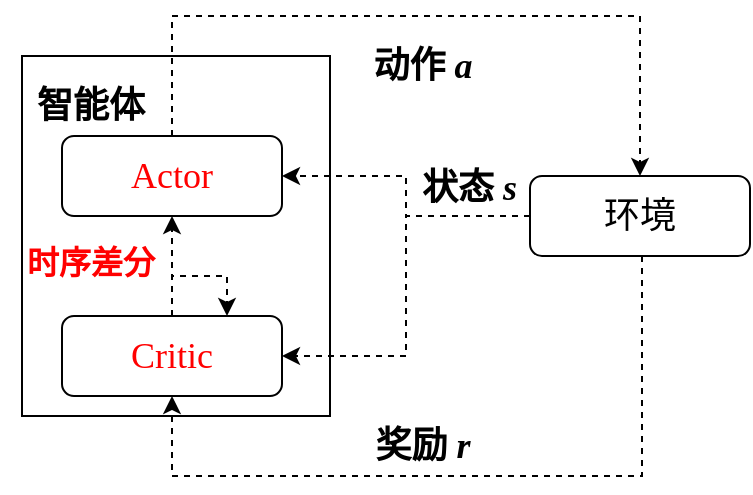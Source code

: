 <mxfile version="24.0.0" type="github">
  <diagram name="第 1 页" id="2hNXYMOve2jkkxkO5x1B">
    <mxGraphModel dx="783" dy="581" grid="1" gridSize="10" guides="1" tooltips="1" connect="1" arrows="1" fold="1" page="1" pageScale="1" pageWidth="827" pageHeight="1169" math="0" shadow="0">
      <root>
        <mxCell id="0" />
        <mxCell id="1" parent="0" />
        <mxCell id="oILqm15qEjQqPTjU3fv9-5" value="" style="rounded=0;whiteSpace=wrap;html=1;" vertex="1" parent="1">
          <mxGeometry x="160" y="110" width="154" height="180" as="geometry" />
        </mxCell>
        <mxCell id="oILqm15qEjQqPTjU3fv9-17" style="edgeStyle=orthogonalEdgeStyle;rounded=0;orthogonalLoop=1;jettySize=auto;html=1;dashed=1;" edge="1" parent="1" source="oILqm15qEjQqPTjU3fv9-1" target="oILqm15qEjQqPTjU3fv9-2">
          <mxGeometry relative="1" as="geometry" />
        </mxCell>
        <mxCell id="oILqm15qEjQqPTjU3fv9-18" style="edgeStyle=orthogonalEdgeStyle;rounded=0;orthogonalLoop=1;jettySize=auto;html=1;entryX=1;entryY=0.5;entryDx=0;entryDy=0;dashed=1;" edge="1" parent="1" source="oILqm15qEjQqPTjU3fv9-1" target="oILqm15qEjQqPTjU3fv9-4">
          <mxGeometry relative="1" as="geometry" />
        </mxCell>
        <mxCell id="oILqm15qEjQqPTjU3fv9-22" style="edgeStyle=orthogonalEdgeStyle;rounded=0;orthogonalLoop=1;jettySize=auto;html=1;entryX=0.5;entryY=1;entryDx=0;entryDy=0;dashed=1;" edge="1" parent="1" source="oILqm15qEjQqPTjU3fv9-1" target="oILqm15qEjQqPTjU3fv9-4">
          <mxGeometry relative="1" as="geometry">
            <Array as="points">
              <mxPoint x="470" y="320" />
              <mxPoint x="235" y="320" />
            </Array>
          </mxGeometry>
        </mxCell>
        <mxCell id="oILqm15qEjQqPTjU3fv9-1" value="&lt;font size=&quot;4&quot; face=&quot;Times New Roman&quot;&gt;环境&lt;/font&gt;" style="rounded=1;whiteSpace=wrap;html=1;" vertex="1" parent="1">
          <mxGeometry x="414" y="170" width="110" height="40" as="geometry" />
        </mxCell>
        <mxCell id="oILqm15qEjQqPTjU3fv9-20" style="edgeStyle=orthogonalEdgeStyle;rounded=0;orthogonalLoop=1;jettySize=auto;html=1;entryX=0.5;entryY=0;entryDx=0;entryDy=0;dashed=1;" edge="1" parent="1" source="oILqm15qEjQqPTjU3fv9-2" target="oILqm15qEjQqPTjU3fv9-1">
          <mxGeometry relative="1" as="geometry">
            <Array as="points">
              <mxPoint x="235" y="90" />
              <mxPoint x="469" y="90" />
            </Array>
          </mxGeometry>
        </mxCell>
        <mxCell id="oILqm15qEjQqPTjU3fv9-2" value="&lt;font color=&quot;#ff0000&quot; size=&quot;4&quot; face=&quot;Times New Roman&quot;&gt;Actor&lt;/font&gt;" style="rounded=1;whiteSpace=wrap;html=1;" vertex="1" parent="1">
          <mxGeometry x="180" y="150" width="110" height="40" as="geometry" />
        </mxCell>
        <mxCell id="oILqm15qEjQqPTjU3fv9-12" style="edgeStyle=orthogonalEdgeStyle;rounded=0;orthogonalLoop=1;jettySize=auto;html=1;entryX=0.5;entryY=1;entryDx=0;entryDy=0;dashed=1;" edge="1" parent="1" source="oILqm15qEjQqPTjU3fv9-4" target="oILqm15qEjQqPTjU3fv9-2">
          <mxGeometry relative="1" as="geometry" />
        </mxCell>
        <mxCell id="oILqm15qEjQqPTjU3fv9-4" value="&lt;font color=&quot;#ff0000&quot; size=&quot;4&quot; face=&quot;Times New Roman&quot;&gt;Critic&lt;/font&gt;" style="rounded=1;whiteSpace=wrap;html=1;" vertex="1" parent="1">
          <mxGeometry x="180" y="240" width="110" height="40" as="geometry" />
        </mxCell>
        <mxCell id="oILqm15qEjQqPTjU3fv9-11" value="&lt;font style=&quot;font-size: 18px;&quot; face=&quot;Times New Roman&quot;&gt;&lt;b&gt;智能体&lt;/b&gt;&lt;/font&gt;" style="text;html=1;align=center;verticalAlign=middle;resizable=0;points=[];autosize=1;strokeColor=none;fillColor=none;" vertex="1" parent="1">
          <mxGeometry x="154" y="120" width="80" height="30" as="geometry" />
        </mxCell>
        <mxCell id="oILqm15qEjQqPTjU3fv9-15" value="&lt;font size=&quot;1&quot; color=&quot;#ff0000&quot; face=&quot;Times New Roman&quot;&gt;&lt;b style=&quot;font-size: 16px;&quot;&gt;时序差分&lt;/b&gt;&lt;/font&gt;" style="text;html=1;align=center;verticalAlign=middle;resizable=0;points=[];autosize=1;strokeColor=none;fillColor=none;" vertex="1" parent="1">
          <mxGeometry x="149" y="198" width="90" height="30" as="geometry" />
        </mxCell>
        <mxCell id="oILqm15qEjQqPTjU3fv9-16" style="edgeStyle=orthogonalEdgeStyle;rounded=0;orthogonalLoop=1;jettySize=auto;html=1;exitX=0.5;exitY=0;exitDx=0;exitDy=0;entryX=0.75;entryY=0;entryDx=0;entryDy=0;dashed=1;" edge="1" parent="1" source="oILqm15qEjQqPTjU3fv9-4" target="oILqm15qEjQqPTjU3fv9-4">
          <mxGeometry relative="1" as="geometry">
            <Array as="points">
              <mxPoint x="235" y="220" />
              <mxPoint x="263" y="220" />
            </Array>
          </mxGeometry>
        </mxCell>
        <mxCell id="oILqm15qEjQqPTjU3fv9-19" value="&lt;font size=&quot;4&quot; face=&quot;Times New Roman&quot;&gt;&lt;b&gt;&amp;nbsp;状态 &lt;i&gt;s&lt;/i&gt;&lt;/b&gt;&lt;/font&gt;" style="text;html=1;align=center;verticalAlign=middle;resizable=0;points=[];autosize=1;strokeColor=none;fillColor=none;" vertex="1" parent="1">
          <mxGeometry x="341" y="161" width="80" height="30" as="geometry" />
        </mxCell>
        <mxCell id="oILqm15qEjQqPTjU3fv9-21" value="&lt;font size=&quot;4&quot; face=&quot;Times New Roman&quot;&gt;&lt;b&gt;动作 &lt;i&gt;a&lt;/i&gt;&lt;/b&gt;&lt;/font&gt;" style="text;html=1;align=center;verticalAlign=middle;resizable=0;points=[];autosize=1;strokeColor=none;fillColor=none;" vertex="1" parent="1">
          <mxGeometry x="325" y="100" width="70" height="30" as="geometry" />
        </mxCell>
        <mxCell id="oILqm15qEjQqPTjU3fv9-23" value="&lt;font size=&quot;4&quot; face=&quot;Times New Roman&quot;&gt;&lt;b&gt;奖励 &lt;i&gt;r&lt;/i&gt;&lt;/b&gt;&lt;/font&gt;" style="text;html=1;align=center;verticalAlign=middle;resizable=0;points=[];autosize=1;strokeColor=none;fillColor=none;" vertex="1" parent="1">
          <mxGeometry x="325" y="290" width="70" height="30" as="geometry" />
        </mxCell>
      </root>
    </mxGraphModel>
  </diagram>
</mxfile>

